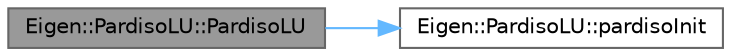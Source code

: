 digraph "Eigen::PardisoLU::PardisoLU"
{
 // LATEX_PDF_SIZE
  bgcolor="transparent";
  edge [fontname=Helvetica,fontsize=10,labelfontname=Helvetica,labelfontsize=10];
  node [fontname=Helvetica,fontsize=10,shape=box,height=0.2,width=0.4];
  rankdir="LR";
  Node1 [id="Node000001",label="Eigen::PardisoLU::PardisoLU",height=0.2,width=0.4,color="gray40", fillcolor="grey60", style="filled", fontcolor="black",tooltip=" "];
  Node1 -> Node2 [id="edge1_Node000001_Node000002",color="steelblue1",style="solid",tooltip=" "];
  Node2 [id="Node000002",label="Eigen::PardisoLU::pardisoInit",height=0.2,width=0.4,color="grey40", fillcolor="white", style="filled",URL="$class_eigen_1_1_pardiso_l_u.html#ae21d9ef8b465f096587c959a04127469",tooltip=" "];
}
